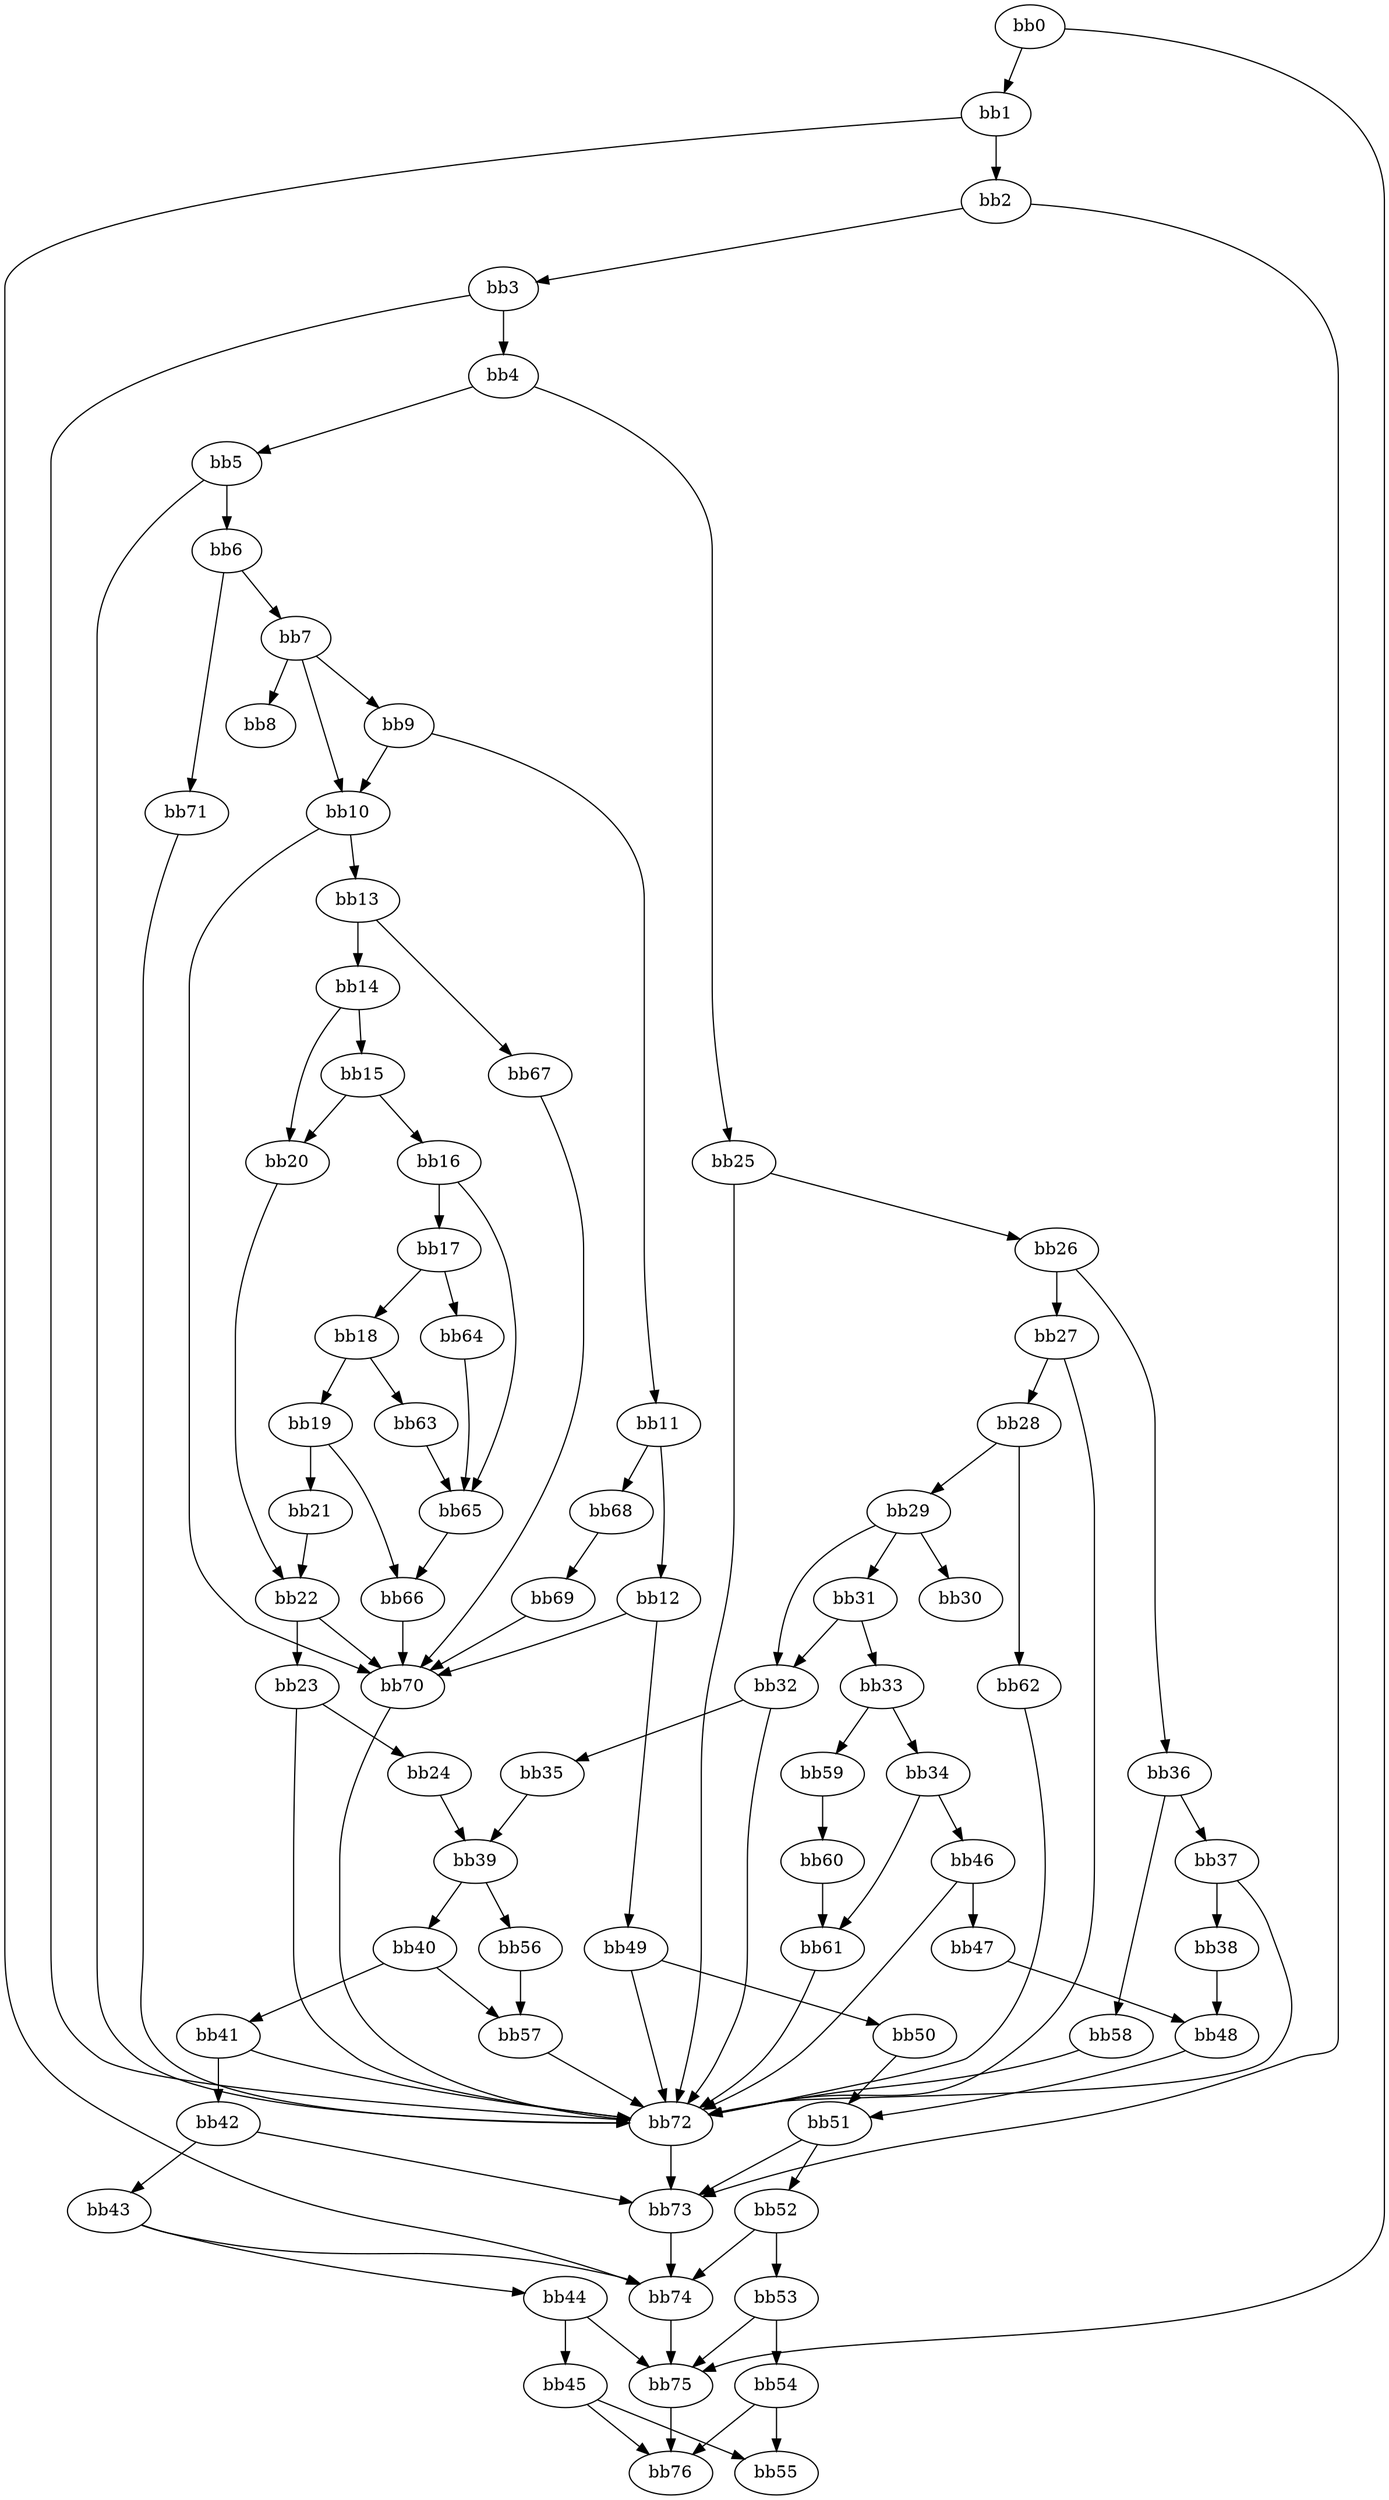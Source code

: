 digraph {
    0 [ label = "bb0\l" ]
    1 [ label = "bb1\l" ]
    2 [ label = "bb2\l" ]
    3 [ label = "bb3\l" ]
    4 [ label = "bb4\l" ]
    5 [ label = "bb5\l" ]
    6 [ label = "bb6\l" ]
    7 [ label = "bb7\l" ]
    8 [ label = "bb8\l" ]
    9 [ label = "bb9\l" ]
    10 [ label = "bb10\l" ]
    11 [ label = "bb11\l" ]
    12 [ label = "bb12\l" ]
    13 [ label = "bb13\l" ]
    14 [ label = "bb14\l" ]
    15 [ label = "bb15\l" ]
    16 [ label = "bb16\l" ]
    17 [ label = "bb17\l" ]
    18 [ label = "bb18\l" ]
    19 [ label = "bb19\l" ]
    20 [ label = "bb20\l" ]
    21 [ label = "bb21\l" ]
    22 [ label = "bb22\l" ]
    23 [ label = "bb23\l" ]
    24 [ label = "bb24\l" ]
    25 [ label = "bb25\l" ]
    26 [ label = "bb26\l" ]
    27 [ label = "bb27\l" ]
    28 [ label = "bb28\l" ]
    29 [ label = "bb29\l" ]
    30 [ label = "bb30\l" ]
    31 [ label = "bb31\l" ]
    32 [ label = "bb32\l" ]
    33 [ label = "bb33\l" ]
    34 [ label = "bb34\l" ]
    35 [ label = "bb35\l" ]
    36 [ label = "bb36\l" ]
    37 [ label = "bb37\l" ]
    38 [ label = "bb38\l" ]
    39 [ label = "bb39\l" ]
    40 [ label = "bb40\l" ]
    41 [ label = "bb41\l" ]
    42 [ label = "bb42\l" ]
    43 [ label = "bb43\l" ]
    44 [ label = "bb44\l" ]
    45 [ label = "bb45\l" ]
    46 [ label = "bb46\l" ]
    47 [ label = "bb47\l" ]
    48 [ label = "bb48\l" ]
    49 [ label = "bb49\l" ]
    50 [ label = "bb50\l" ]
    51 [ label = "bb51\l" ]
    52 [ label = "bb52\l" ]
    53 [ label = "bb53\l" ]
    54 [ label = "bb54\l" ]
    55 [ label = "bb55\l" ]
    56 [ label = "bb56\l" ]
    57 [ label = "bb57\l" ]
    58 [ label = "bb58\l" ]
    59 [ label = "bb59\l" ]
    60 [ label = "bb60\l" ]
    61 [ label = "bb61\l" ]
    62 [ label = "bb62\l" ]
    63 [ label = "bb63\l" ]
    64 [ label = "bb64\l" ]
    65 [ label = "bb65\l" ]
    66 [ label = "bb66\l" ]
    67 [ label = "bb67\l" ]
    68 [ label = "bb68\l" ]
    69 [ label = "bb69\l" ]
    70 [ label = "bb70\l" ]
    71 [ label = "bb71\l" ]
    72 [ label = "bb72\l" ]
    73 [ label = "bb73\l" ]
    74 [ label = "bb74\l" ]
    75 [ label = "bb75\l" ]
    76 [ label = "bb76\l" ]
    0 -> 1 [ ]
    0 -> 75 [ ]
    1 -> 2 [ ]
    1 -> 74 [ ]
    2 -> 3 [ ]
    2 -> 73 [ ]
    3 -> 4 [ ]
    3 -> 72 [ ]
    4 -> 5 [ ]
    4 -> 25 [ ]
    5 -> 6 [ ]
    5 -> 72 [ ]
    6 -> 7 [ ]
    6 -> 71 [ ]
    7 -> 8 [ ]
    7 -> 9 [ ]
    7 -> 10 [ ]
    9 -> 10 [ ]
    9 -> 11 [ ]
    10 -> 13 [ ]
    10 -> 70 [ ]
    11 -> 12 [ ]
    11 -> 68 [ ]
    12 -> 49 [ ]
    12 -> 70 [ ]
    13 -> 14 [ ]
    13 -> 67 [ ]
    14 -> 15 [ ]
    14 -> 20 [ ]
    15 -> 16 [ ]
    15 -> 20 [ ]
    16 -> 17 [ ]
    16 -> 65 [ ]
    17 -> 18 [ ]
    17 -> 64 [ ]
    18 -> 19 [ ]
    18 -> 63 [ ]
    19 -> 21 [ ]
    19 -> 66 [ ]
    20 -> 22 [ ]
    21 -> 22 [ ]
    22 -> 23 [ ]
    22 -> 70 [ ]
    23 -> 24 [ ]
    23 -> 72 [ ]
    24 -> 39 [ ]
    25 -> 26 [ ]
    25 -> 72 [ ]
    26 -> 27 [ ]
    26 -> 36 [ ]
    27 -> 28 [ ]
    27 -> 72 [ ]
    28 -> 29 [ ]
    28 -> 62 [ ]
    29 -> 30 [ ]
    29 -> 31 [ ]
    29 -> 32 [ ]
    31 -> 32 [ ]
    31 -> 33 [ ]
    32 -> 35 [ ]
    32 -> 72 [ ]
    33 -> 34 [ ]
    33 -> 59 [ ]
    34 -> 46 [ ]
    34 -> 61 [ ]
    35 -> 39 [ ]
    36 -> 37 [ ]
    36 -> 58 [ ]
    37 -> 38 [ ]
    37 -> 72 [ ]
    38 -> 48 [ ]
    39 -> 40 [ ]
    39 -> 56 [ ]
    40 -> 41 [ ]
    40 -> 57 [ ]
    41 -> 42 [ ]
    41 -> 72 [ ]
    42 -> 43 [ ]
    42 -> 73 [ ]
    43 -> 44 [ ]
    43 -> 74 [ ]
    44 -> 45 [ ]
    44 -> 75 [ ]
    45 -> 55 [ ]
    45 -> 76 [ ]
    46 -> 47 [ ]
    46 -> 72 [ ]
    47 -> 48 [ ]
    48 -> 51 [ ]
    49 -> 50 [ ]
    49 -> 72 [ ]
    50 -> 51 [ ]
    51 -> 52 [ ]
    51 -> 73 [ ]
    52 -> 53 [ ]
    52 -> 74 [ ]
    53 -> 54 [ ]
    53 -> 75 [ ]
    54 -> 55 [ ]
    54 -> 76 [ ]
    56 -> 57 [ ]
    57 -> 72 [ ]
    58 -> 72 [ ]
    59 -> 60 [ ]
    60 -> 61 [ ]
    61 -> 72 [ ]
    62 -> 72 [ ]
    63 -> 65 [ ]
    64 -> 65 [ ]
    65 -> 66 [ ]
    66 -> 70 [ ]
    67 -> 70 [ ]
    68 -> 69 [ ]
    69 -> 70 [ ]
    70 -> 72 [ ]
    71 -> 72 [ ]
    72 -> 73 [ ]
    73 -> 74 [ ]
    74 -> 75 [ ]
    75 -> 76 [ ]
}


